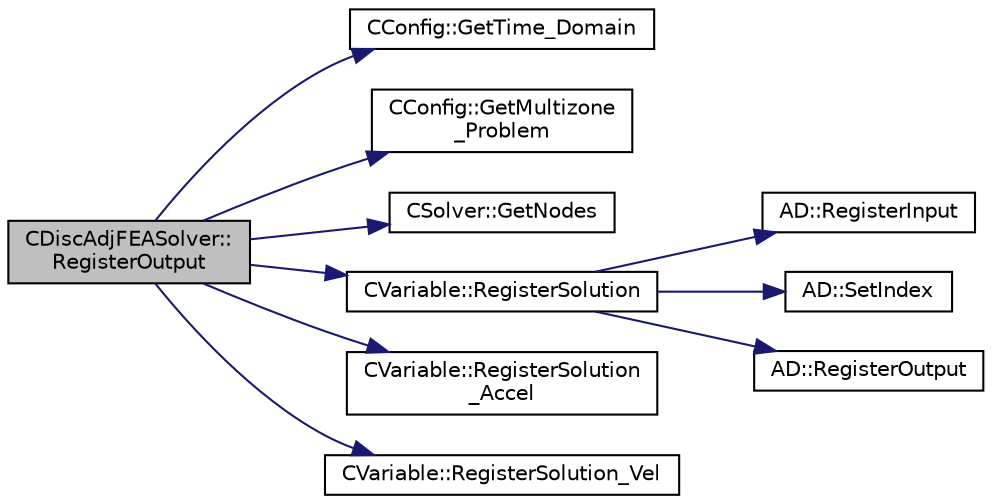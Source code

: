 digraph "CDiscAdjFEASolver::RegisterOutput"
{
  edge [fontname="Helvetica",fontsize="10",labelfontname="Helvetica",labelfontsize="10"];
  node [fontname="Helvetica",fontsize="10",shape=record];
  rankdir="LR";
  Node230 [label="CDiscAdjFEASolver::\lRegisterOutput",height=0.2,width=0.4,color="black", fillcolor="grey75", style="filled", fontcolor="black"];
  Node230 -> Node231 [color="midnightblue",fontsize="10",style="solid",fontname="Helvetica"];
  Node231 [label="CConfig::GetTime_Domain",height=0.2,width=0.4,color="black", fillcolor="white", style="filled",URL="$class_c_config.html#a6a11350b3c8d7577318be43cda6f7292",tooltip="Check if the multizone problem is solved for time domain. "];
  Node230 -> Node232 [color="midnightblue",fontsize="10",style="solid",fontname="Helvetica"];
  Node232 [label="CConfig::GetMultizone\l_Problem",height=0.2,width=0.4,color="black", fillcolor="white", style="filled",URL="$class_c_config.html#ad9233b666b21e43c18592925be61cc9b",tooltip="Get whether the simulation we are running is a multizone simulation. "];
  Node230 -> Node233 [color="midnightblue",fontsize="10",style="solid",fontname="Helvetica"];
  Node233 [label="CSolver::GetNodes",height=0.2,width=0.4,color="black", fillcolor="white", style="filled",URL="$class_c_solver.html#af3198e52a2ea377bb765647b5e697197",tooltip="Allow outside access to the nodes of the solver, containing conservatives, primitives, etc. "];
  Node230 -> Node234 [color="midnightblue",fontsize="10",style="solid",fontname="Helvetica"];
  Node234 [label="CVariable::RegisterSolution",height=0.2,width=0.4,color="black", fillcolor="white", style="filled",URL="$class_c_variable.html#a5d8ee15634fe43e299092ff882ffa796",tooltip="Register the variables in the solution array as input/output variable. "];
  Node234 -> Node235 [color="midnightblue",fontsize="10",style="solid",fontname="Helvetica"];
  Node235 [label="AD::RegisterInput",height=0.2,width=0.4,color="black", fillcolor="white", style="filled",URL="$namespace_a_d.html#a05310227c195f7e83d394ce9cae8b73e",tooltip="Registers the variable as an input and saves internal data (indices). I.e. as a leaf of the computati..."];
  Node234 -> Node236 [color="midnightblue",fontsize="10",style="solid",fontname="Helvetica"];
  Node236 [label="AD::SetIndex",height=0.2,width=0.4,color="black", fillcolor="white", style="filled",URL="$namespace_a_d.html#a93909396dd20444ea1ad3100003ff08c",tooltip="Evaluates and saves gradient data from a variable. "];
  Node234 -> Node237 [color="midnightblue",fontsize="10",style="solid",fontname="Helvetica"];
  Node237 [label="AD::RegisterOutput",height=0.2,width=0.4,color="black", fillcolor="white", style="filled",URL="$namespace_a_d.html#ae381e45797545e980376c4aeb3f5afdc",tooltip="Registers the variable as an output. I.e. as the root of the computational graph. ..."];
  Node230 -> Node238 [color="midnightblue",fontsize="10",style="solid",fontname="Helvetica"];
  Node238 [label="CVariable::RegisterSolution\l_Accel",height=0.2,width=0.4,color="black", fillcolor="white", style="filled",URL="$class_c_variable.html#a627a08400f6ff5215f4b6def84f5aef4",tooltip="A virtual member. "];
  Node230 -> Node239 [color="midnightblue",fontsize="10",style="solid",fontname="Helvetica"];
  Node239 [label="CVariable::RegisterSolution_Vel",height=0.2,width=0.4,color="black", fillcolor="white", style="filled",URL="$class_c_variable.html#aff358fcc7d93c0664f92b1d8262ff767",tooltip="A virtual member. "];
}
